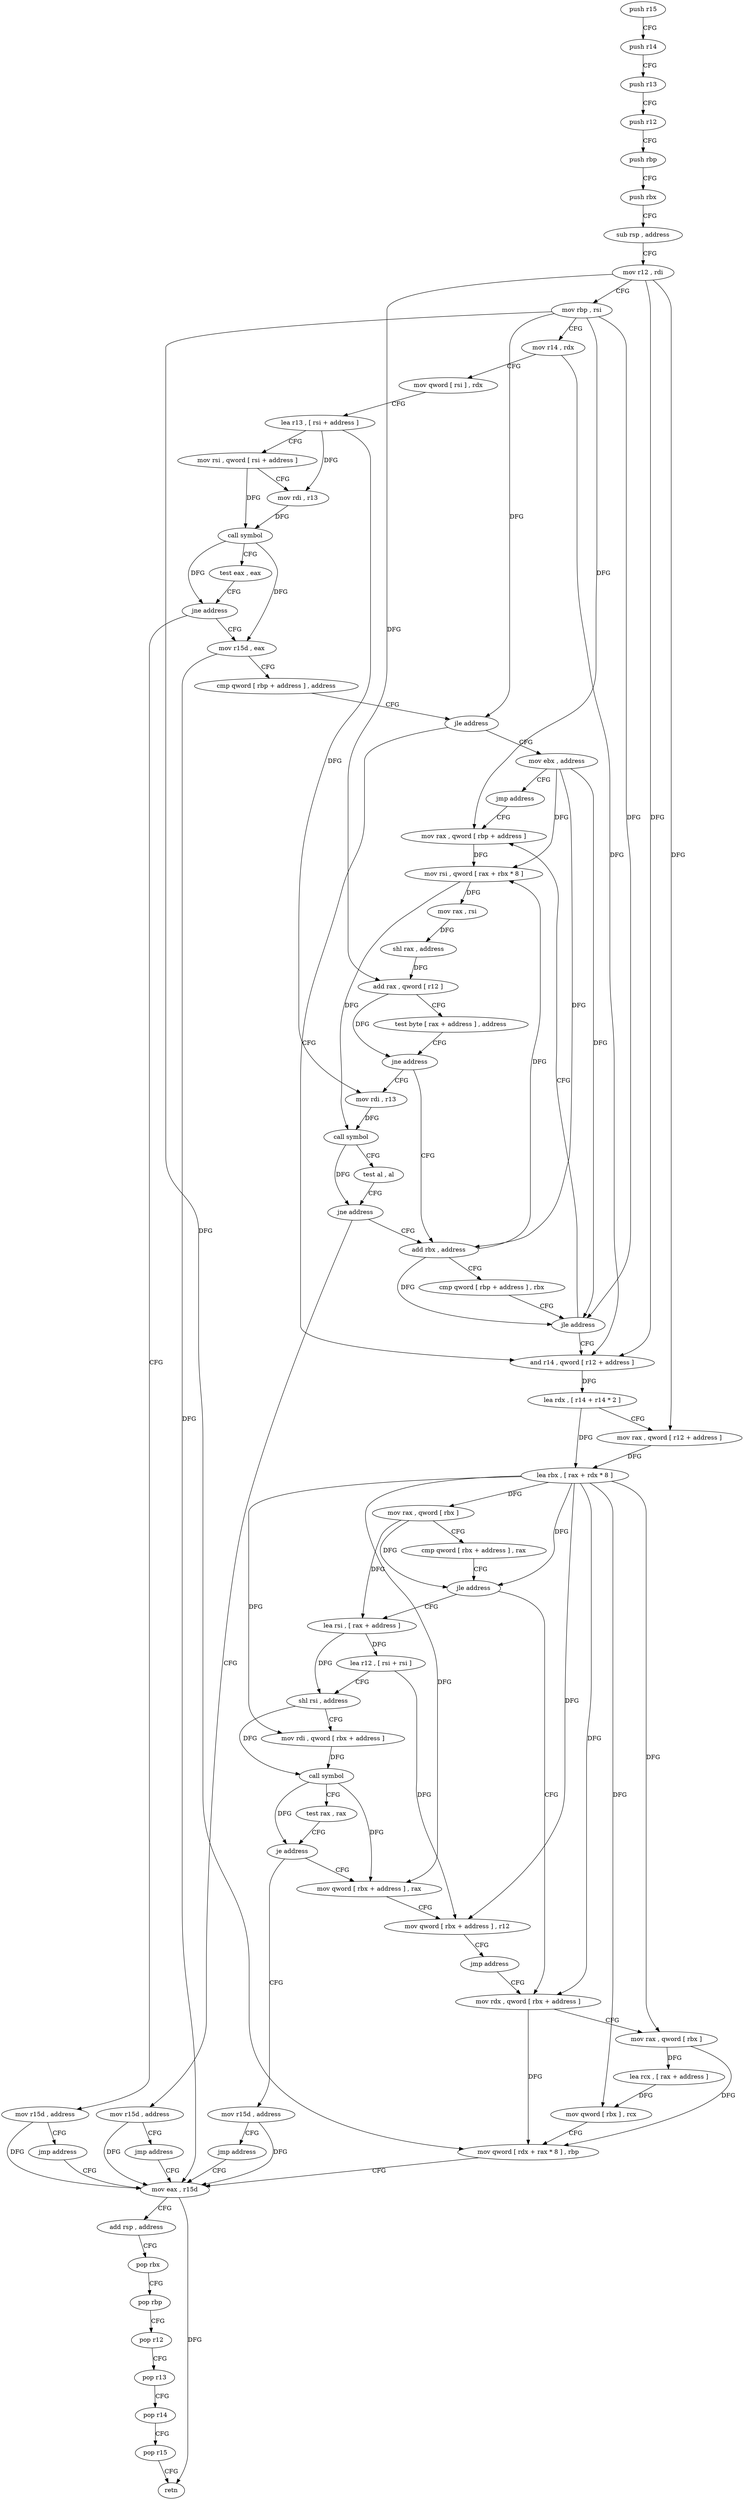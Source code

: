 digraph "func" {
"4322325" [label = "push r15" ]
"4322327" [label = "push r14" ]
"4322329" [label = "push r13" ]
"4322331" [label = "push r12" ]
"4322333" [label = "push rbp" ]
"4322334" [label = "push rbx" ]
"4322335" [label = "sub rsp , address" ]
"4322339" [label = "mov r12 , rdi" ]
"4322342" [label = "mov rbp , rsi" ]
"4322345" [label = "mov r14 , rdx" ]
"4322348" [label = "mov qword [ rsi ] , rdx" ]
"4322351" [label = "lea r13 , [ rsi + address ]" ]
"4322355" [label = "mov rsi , qword [ rsi + address ]" ]
"4322359" [label = "mov rdi , r13" ]
"4322362" [label = "call symbol" ]
"4322367" [label = "test eax , eax" ]
"4322369" [label = "jne address" ]
"4322549" [label = "mov r15d , address" ]
"4322375" [label = "mov r15d , eax" ]
"4322555" [label = "jmp address" ]
"4322495" [label = "mov eax , r15d" ]
"4322378" [label = "cmp qword [ rbp + address ] , address" ]
"4322383" [label = "jle address" ]
"4322447" [label = "and r14 , qword [ r12 + address ]" ]
"4322385" [label = "mov ebx , address" ]
"4322498" [label = "add rsp , address" ]
"4322502" [label = "pop rbx" ]
"4322503" [label = "pop rbp" ]
"4322504" [label = "pop r12" ]
"4322506" [label = "pop r13" ]
"4322508" [label = "pop r14" ]
"4322510" [label = "pop r15" ]
"4322512" [label = "retn" ]
"4322455" [label = "lea rdx , [ r14 + r14 * 2 ]" ]
"4322459" [label = "mov rax , qword [ r12 + address ]" ]
"4322464" [label = "lea rbx , [ rax + rdx * 8 ]" ]
"4322468" [label = "mov rax , qword [ rbx ]" ]
"4322471" [label = "cmp qword [ rbx + address ] , rax" ]
"4322475" [label = "jle address" ]
"4322513" [label = "lea rsi , [ rax + address ]" ]
"4322477" [label = "mov rdx , qword [ rbx + address ]" ]
"4322390" [label = "jmp address" ]
"4322402" [label = "mov rax , qword [ rbp + address ]" ]
"4322517" [label = "lea r12 , [ rsi + rsi ]" ]
"4322521" [label = "shl rsi , address" ]
"4322525" [label = "mov rdi , qword [ rbx + address ]" ]
"4322529" [label = "call symbol" ]
"4322534" [label = "test rax , rax" ]
"4322537" [label = "je address" ]
"4322557" [label = "mov r15d , address" ]
"4322539" [label = "mov qword [ rbx + address ] , rax" ]
"4322481" [label = "mov rax , qword [ rbx ]" ]
"4322484" [label = "lea rcx , [ rax + address ]" ]
"4322488" [label = "mov qword [ rbx ] , rcx" ]
"4322491" [label = "mov qword [ rdx + rax * 8 ] , rbp" ]
"4322406" [label = "mov rsi , qword [ rax + rbx * 8 ]" ]
"4322410" [label = "mov rax , rsi" ]
"4322413" [label = "shl rax , address" ]
"4322417" [label = "add rax , qword [ r12 ]" ]
"4322421" [label = "test byte [ rax + address ] , address" ]
"4322425" [label = "jne address" ]
"4322392" [label = "add rbx , address" ]
"4322427" [label = "mov rdi , r13" ]
"4322563" [label = "jmp address" ]
"4322543" [label = "mov qword [ rbx + address ] , r12" ]
"4322547" [label = "jmp address" ]
"4322396" [label = "cmp qword [ rbp + address ] , rbx" ]
"4322400" [label = "jle address" ]
"4322430" [label = "call symbol" ]
"4322435" [label = "test al , al" ]
"4322437" [label = "jne address" ]
"4322439" [label = "mov r15d , address" ]
"4322445" [label = "jmp address" ]
"4322325" -> "4322327" [ label = "CFG" ]
"4322327" -> "4322329" [ label = "CFG" ]
"4322329" -> "4322331" [ label = "CFG" ]
"4322331" -> "4322333" [ label = "CFG" ]
"4322333" -> "4322334" [ label = "CFG" ]
"4322334" -> "4322335" [ label = "CFG" ]
"4322335" -> "4322339" [ label = "CFG" ]
"4322339" -> "4322342" [ label = "CFG" ]
"4322339" -> "4322447" [ label = "DFG" ]
"4322339" -> "4322459" [ label = "DFG" ]
"4322339" -> "4322417" [ label = "DFG" ]
"4322342" -> "4322345" [ label = "CFG" ]
"4322342" -> "4322383" [ label = "DFG" ]
"4322342" -> "4322491" [ label = "DFG" ]
"4322342" -> "4322402" [ label = "DFG" ]
"4322342" -> "4322400" [ label = "DFG" ]
"4322345" -> "4322348" [ label = "CFG" ]
"4322345" -> "4322447" [ label = "DFG" ]
"4322348" -> "4322351" [ label = "CFG" ]
"4322351" -> "4322355" [ label = "CFG" ]
"4322351" -> "4322359" [ label = "DFG" ]
"4322351" -> "4322427" [ label = "DFG" ]
"4322355" -> "4322359" [ label = "CFG" ]
"4322355" -> "4322362" [ label = "DFG" ]
"4322359" -> "4322362" [ label = "DFG" ]
"4322362" -> "4322367" [ label = "CFG" ]
"4322362" -> "4322369" [ label = "DFG" ]
"4322362" -> "4322375" [ label = "DFG" ]
"4322367" -> "4322369" [ label = "CFG" ]
"4322369" -> "4322549" [ label = "CFG" ]
"4322369" -> "4322375" [ label = "CFG" ]
"4322549" -> "4322555" [ label = "CFG" ]
"4322549" -> "4322495" [ label = "DFG" ]
"4322375" -> "4322378" [ label = "CFG" ]
"4322375" -> "4322495" [ label = "DFG" ]
"4322555" -> "4322495" [ label = "CFG" ]
"4322495" -> "4322498" [ label = "CFG" ]
"4322495" -> "4322512" [ label = "DFG" ]
"4322378" -> "4322383" [ label = "CFG" ]
"4322383" -> "4322447" [ label = "CFG" ]
"4322383" -> "4322385" [ label = "CFG" ]
"4322447" -> "4322455" [ label = "DFG" ]
"4322385" -> "4322390" [ label = "CFG" ]
"4322385" -> "4322406" [ label = "DFG" ]
"4322385" -> "4322392" [ label = "DFG" ]
"4322385" -> "4322400" [ label = "DFG" ]
"4322498" -> "4322502" [ label = "CFG" ]
"4322502" -> "4322503" [ label = "CFG" ]
"4322503" -> "4322504" [ label = "CFG" ]
"4322504" -> "4322506" [ label = "CFG" ]
"4322506" -> "4322508" [ label = "CFG" ]
"4322508" -> "4322510" [ label = "CFG" ]
"4322510" -> "4322512" [ label = "CFG" ]
"4322455" -> "4322459" [ label = "CFG" ]
"4322455" -> "4322464" [ label = "DFG" ]
"4322459" -> "4322464" [ label = "DFG" ]
"4322464" -> "4322468" [ label = "DFG" ]
"4322464" -> "4322475" [ label = "DFG" ]
"4322464" -> "4322525" [ label = "DFG" ]
"4322464" -> "4322477" [ label = "DFG" ]
"4322464" -> "4322481" [ label = "DFG" ]
"4322464" -> "4322488" [ label = "DFG" ]
"4322464" -> "4322539" [ label = "DFG" ]
"4322464" -> "4322543" [ label = "DFG" ]
"4322468" -> "4322471" [ label = "CFG" ]
"4322468" -> "4322475" [ label = "DFG" ]
"4322468" -> "4322513" [ label = "DFG" ]
"4322471" -> "4322475" [ label = "CFG" ]
"4322475" -> "4322513" [ label = "CFG" ]
"4322475" -> "4322477" [ label = "CFG" ]
"4322513" -> "4322517" [ label = "DFG" ]
"4322513" -> "4322521" [ label = "DFG" ]
"4322477" -> "4322481" [ label = "CFG" ]
"4322477" -> "4322491" [ label = "DFG" ]
"4322390" -> "4322402" [ label = "CFG" ]
"4322402" -> "4322406" [ label = "DFG" ]
"4322517" -> "4322521" [ label = "CFG" ]
"4322517" -> "4322543" [ label = "DFG" ]
"4322521" -> "4322525" [ label = "CFG" ]
"4322521" -> "4322529" [ label = "DFG" ]
"4322525" -> "4322529" [ label = "DFG" ]
"4322529" -> "4322534" [ label = "CFG" ]
"4322529" -> "4322537" [ label = "DFG" ]
"4322529" -> "4322539" [ label = "DFG" ]
"4322534" -> "4322537" [ label = "CFG" ]
"4322537" -> "4322557" [ label = "CFG" ]
"4322537" -> "4322539" [ label = "CFG" ]
"4322557" -> "4322563" [ label = "CFG" ]
"4322557" -> "4322495" [ label = "DFG" ]
"4322539" -> "4322543" [ label = "CFG" ]
"4322481" -> "4322484" [ label = "DFG" ]
"4322481" -> "4322491" [ label = "DFG" ]
"4322484" -> "4322488" [ label = "DFG" ]
"4322488" -> "4322491" [ label = "CFG" ]
"4322491" -> "4322495" [ label = "CFG" ]
"4322406" -> "4322410" [ label = "DFG" ]
"4322406" -> "4322430" [ label = "DFG" ]
"4322410" -> "4322413" [ label = "DFG" ]
"4322413" -> "4322417" [ label = "DFG" ]
"4322417" -> "4322421" [ label = "CFG" ]
"4322417" -> "4322425" [ label = "DFG" ]
"4322421" -> "4322425" [ label = "CFG" ]
"4322425" -> "4322392" [ label = "CFG" ]
"4322425" -> "4322427" [ label = "CFG" ]
"4322392" -> "4322396" [ label = "CFG" ]
"4322392" -> "4322406" [ label = "DFG" ]
"4322392" -> "4322400" [ label = "DFG" ]
"4322427" -> "4322430" [ label = "DFG" ]
"4322563" -> "4322495" [ label = "CFG" ]
"4322543" -> "4322547" [ label = "CFG" ]
"4322547" -> "4322477" [ label = "CFG" ]
"4322396" -> "4322400" [ label = "CFG" ]
"4322400" -> "4322447" [ label = "CFG" ]
"4322400" -> "4322402" [ label = "CFG" ]
"4322430" -> "4322435" [ label = "CFG" ]
"4322430" -> "4322437" [ label = "DFG" ]
"4322435" -> "4322437" [ label = "CFG" ]
"4322437" -> "4322392" [ label = "CFG" ]
"4322437" -> "4322439" [ label = "CFG" ]
"4322439" -> "4322445" [ label = "CFG" ]
"4322439" -> "4322495" [ label = "DFG" ]
"4322445" -> "4322495" [ label = "CFG" ]
}

